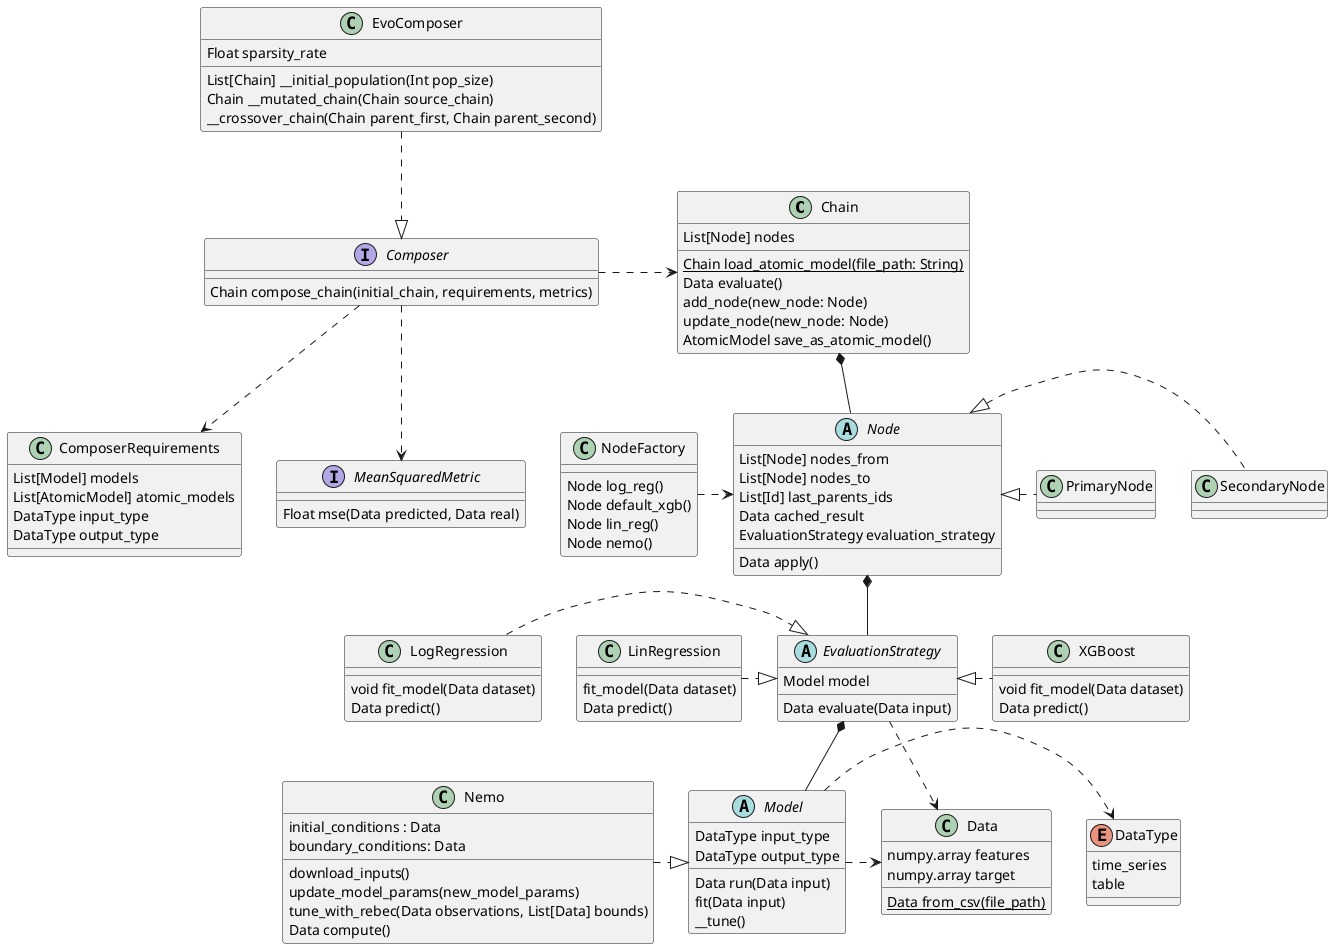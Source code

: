 @startuml

class Chain {
    List[Node] nodes
    {static} Chain load_atomic_model(file_path: String)
    Data evaluate()
    add_node(new_node: Node)
    update_node(new_node: Node)
    AtomicModel save_as_atomic_model()
}

interface Composer {

    Chain compose_chain(initial_chain, requirements, metrics)

}

class ComposerRequirements {
    List[Model] models
    List[AtomicModel] atomic_models
    DataType input_type
    DataType output_type
}

interface MeanSquaredMetric {
    Float mse(Data predicted, Data real)
}

class EvoComposer {
    Float sparsity_rate
    List[Chain] __initial_population(Int pop_size)
    Chain __mutated_chain(Chain source_chain)
    __crossover_chain(Chain parent_first, Chain parent_second)
}

abstract class Node {
    List[Node] nodes_from
    List[Node] nodes_to
    List[Id] last_parents_ids
    Data cached_result
    EvaluationStrategy evaluation_strategy

    Data apply()
}

abstract class Model {
    DataType input_type
    DataType output_type
    Data run(Data input)
    fit(Data input)
    __tune()
}

enum DataType {
    time_series
    table
}

class Data {
    {static} Data from_csv(file_path)
    numpy.array features
    numpy.array target
}

class Nemo {
    initial_conditions : Data
    boundary_conditions: Data
    download_inputs()
    update_model_params(new_model_params)
    tune_with_rebec(Data observations, List[Data] bounds)
    Data compute()
}

class PrimaryNode {

}

class SecondaryNode {

}

class XGBoost {
    void fit_model(Data dataset)
    Data predict()
}

class LogRegression {
    void fit_model(Data dataset)
    Data predict()
}


class LinRegression {
    fit_model(Data dataset)
    Data predict()
}

class NodeFactory {
    Node log_reg()
    Node default_xgb()
    Node lin_reg()
    Node nemo()
}

abstract class EvaluationStrategy {
    Model model
    Data evaluate(Data input)
}

Chain *-down- Node
NodeFactory .-right-.> Node
SecondaryNode .left.|> Node
PrimaryNode .left.|> Node

Composer .down.> ComposerRequirements
Composer .right.> Chain
Composer .down.> MeanSquaredMetric
EvoComposer ..|> Composer

Node *-- EvaluationStrategy
XGBoost ..-left-|> EvaluationStrategy
LogRegression ..-right-|> EvaluationStrategy
LinRegression ..-right-|> EvaluationStrategy

EvaluationStrategy *-down- Model
EvaluationStrategy ..> Data
Model .right> DataType
Model .right.> Data
Nemo ..-right-|> Model



@enduml